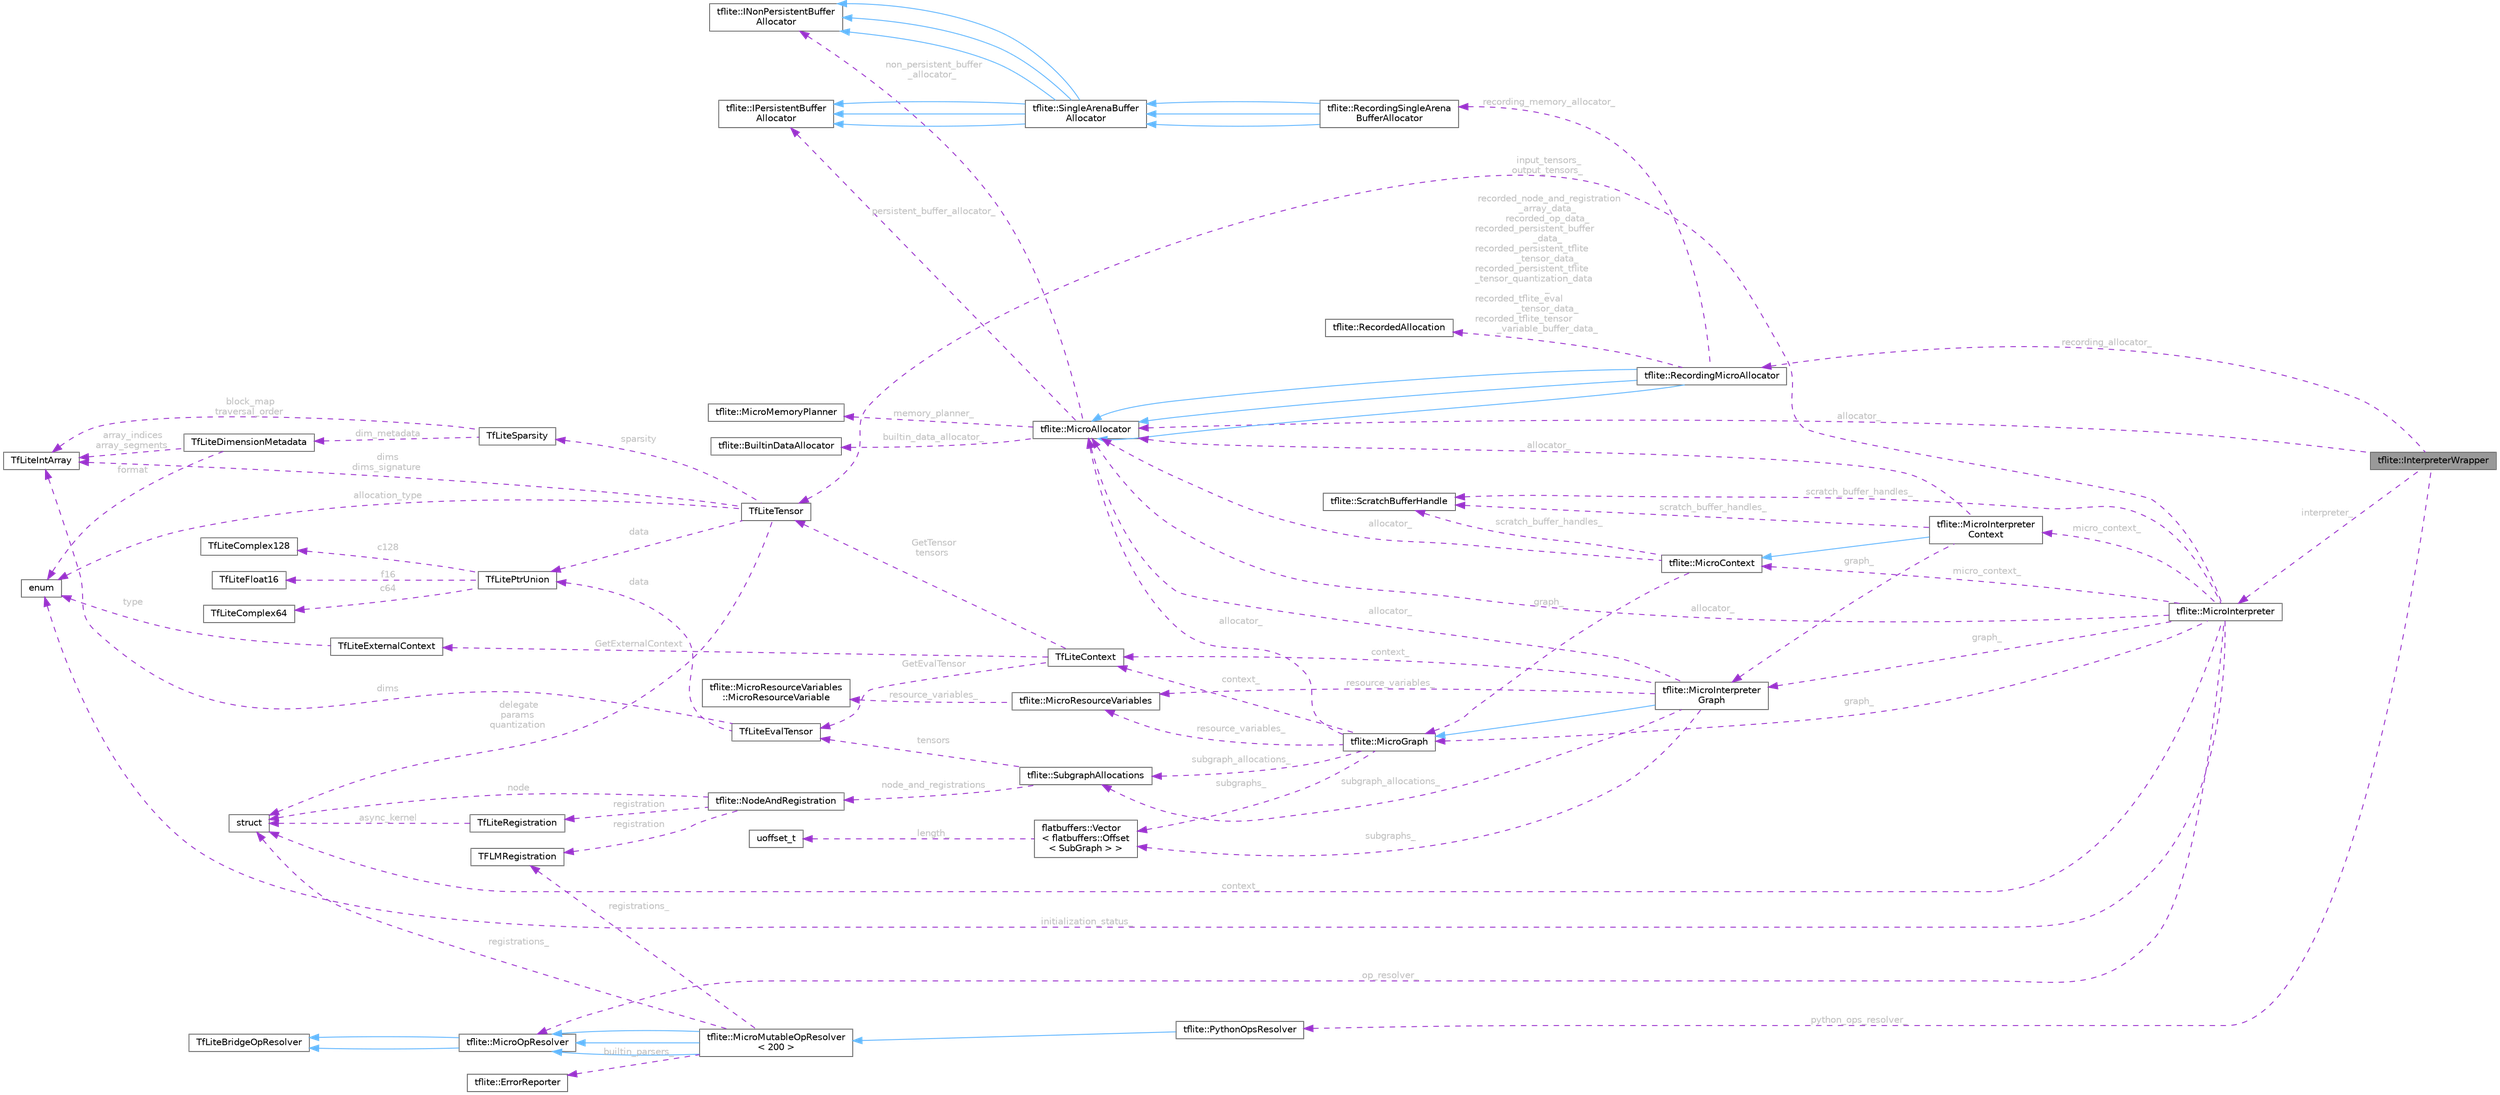 digraph "tflite::InterpreterWrapper"
{
 // LATEX_PDF_SIZE
  bgcolor="transparent";
  edge [fontname=Helvetica,fontsize=10,labelfontname=Helvetica,labelfontsize=10];
  node [fontname=Helvetica,fontsize=10,shape=box,height=0.2,width=0.4];
  rankdir="LR";
  Node1 [id="Node000001",label="tflite::InterpreterWrapper",height=0.2,width=0.4,color="gray40", fillcolor="grey60", style="filled", fontcolor="black",tooltip=" "];
  Node2 -> Node1 [id="edge86_Node000001_Node000002",dir="back",color="darkorchid3",style="dashed",tooltip=" ",label=" allocator_",fontcolor="grey" ];
  Node2 [id="Node000002",label="tflite::MicroAllocator",height=0.2,width=0.4,color="gray40", fillcolor="white", style="filled",URL="$classtflite_1_1_micro_allocator.html",tooltip=" "];
  Node3 -> Node2 [id="edge87_Node000002_Node000003",dir="back",color="darkorchid3",style="dashed",tooltip=" ",label=" non_persistent_buffer\l_allocator_",fontcolor="grey" ];
  Node3 [id="Node000003",label="tflite::INonPersistentBuffer\lAllocator",height=0.2,width=0.4,color="gray40", fillcolor="white", style="filled",URL="$classtflite_1_1_i_non_persistent_buffer_allocator.html",tooltip=" "];
  Node4 -> Node2 [id="edge88_Node000002_Node000004",dir="back",color="darkorchid3",style="dashed",tooltip=" ",label=" persistent_buffer_allocator_",fontcolor="grey" ];
  Node4 [id="Node000004",label="tflite::IPersistentBuffer\lAllocator",height=0.2,width=0.4,color="gray40", fillcolor="white", style="filled",URL="$classtflite_1_1_i_persistent_buffer_allocator.html",tooltip=" "];
  Node5 -> Node2 [id="edge89_Node000002_Node000005",dir="back",color="darkorchid3",style="dashed",tooltip=" ",label=" builtin_data_allocator_",fontcolor="grey" ];
  Node5 [id="Node000005",label="tflite::BuiltinDataAllocator",height=0.2,width=0.4,color="gray40", fillcolor="white", style="filled",URL="$classtflite_1_1_builtin_data_allocator.html",tooltip=" "];
  Node6 -> Node2 [id="edge90_Node000002_Node000006",dir="back",color="darkorchid3",style="dashed",tooltip=" ",label=" memory_planner_",fontcolor="grey" ];
  Node6 [id="Node000006",label="tflite::MicroMemoryPlanner",height=0.2,width=0.4,color="gray40", fillcolor="white", style="filled",URL="$classtflite_1_1_micro_memory_planner.html",tooltip=" "];
  Node7 -> Node1 [id="edge91_Node000001_Node000007",dir="back",color="darkorchid3",style="dashed",tooltip=" ",label=" recording_allocator_",fontcolor="grey" ];
  Node7 [id="Node000007",label="tflite::RecordingMicroAllocator",height=0.2,width=0.4,color="gray40", fillcolor="white", style="filled",URL="$classtflite_1_1_recording_micro_allocator.html",tooltip=" "];
  Node2 -> Node7 [id="edge92_Node000007_Node000002",dir="back",color="steelblue1",style="solid",tooltip=" "];
  Node2 -> Node7 [id="edge93_Node000007_Node000002",dir="back",color="steelblue1",style="solid",tooltip=" "];
  Node2 -> Node7 [id="edge94_Node000007_Node000002",dir="back",color="steelblue1",style="solid",tooltip=" "];
  Node8 -> Node7 [id="edge95_Node000007_Node000008",dir="back",color="darkorchid3",style="dashed",tooltip=" ",label=" recording_memory_allocator_",fontcolor="grey" ];
  Node8 [id="Node000008",label="tflite::RecordingSingleArena\lBufferAllocator",height=0.2,width=0.4,color="gray40", fillcolor="white", style="filled",URL="$classtflite_1_1_recording_single_arena_buffer_allocator.html",tooltip=" "];
  Node9 -> Node8 [id="edge96_Node000008_Node000009",dir="back",color="steelblue1",style="solid",tooltip=" "];
  Node9 [id="Node000009",label="tflite::SingleArenaBuffer\lAllocator",height=0.2,width=0.4,color="gray40", fillcolor="white", style="filled",URL="$classtflite_1_1_single_arena_buffer_allocator.html",tooltip=" "];
  Node3 -> Node9 [id="edge97_Node000009_Node000003",dir="back",color="steelblue1",style="solid",tooltip=" "];
  Node4 -> Node9 [id="edge98_Node000009_Node000004",dir="back",color="steelblue1",style="solid",tooltip=" "];
  Node3 -> Node9 [id="edge99_Node000009_Node000003",dir="back",color="steelblue1",style="solid",tooltip=" "];
  Node4 -> Node9 [id="edge100_Node000009_Node000004",dir="back",color="steelblue1",style="solid",tooltip=" "];
  Node3 -> Node9 [id="edge101_Node000009_Node000003",dir="back",color="steelblue1",style="solid",tooltip=" "];
  Node4 -> Node9 [id="edge102_Node000009_Node000004",dir="back",color="steelblue1",style="solid",tooltip=" "];
  Node9 -> Node8 [id="edge103_Node000008_Node000009",dir="back",color="steelblue1",style="solid",tooltip=" "];
  Node9 -> Node8 [id="edge104_Node000008_Node000009",dir="back",color="steelblue1",style="solid",tooltip=" "];
  Node10 -> Node7 [id="edge105_Node000007_Node000010",dir="back",color="darkorchid3",style="dashed",tooltip=" ",label=" recorded_node_and_registration\l_array_data_\nrecorded_op_data_\nrecorded_persistent_buffer\l_data_\nrecorded_persistent_tflite\l_tensor_data_\nrecorded_persistent_tflite\l_tensor_quantization_data\l_\nrecorded_tflite_eval\l_tensor_data_\nrecorded_tflite_tensor\l_variable_buffer_data_",fontcolor="grey" ];
  Node10 [id="Node000010",label="tflite::RecordedAllocation",height=0.2,width=0.4,color="gray40", fillcolor="white", style="filled",URL="$structtflite_1_1_recorded_allocation.html",tooltip=" "];
  Node11 -> Node1 [id="edge106_Node000001_Node000011",dir="back",color="darkorchid3",style="dashed",tooltip=" ",label=" python_ops_resolver_",fontcolor="grey" ];
  Node11 [id="Node000011",label="tflite::PythonOpsResolver",height=0.2,width=0.4,color="gray40", fillcolor="white", style="filled",URL="$classtflite_1_1_python_ops_resolver.html",tooltip=" "];
  Node12 -> Node11 [id="edge107_Node000011_Node000012",dir="back",color="steelblue1",style="solid",tooltip=" "];
  Node12 [id="Node000012",label="tflite::MicroMutableOpResolver\l\< 200 \>",height=0.2,width=0.4,color="gray40", fillcolor="white", style="filled",URL="$classtflite_1_1_micro_mutable_op_resolver.html",tooltip=" "];
  Node13 -> Node12 [id="edge108_Node000012_Node000013",dir="back",color="steelblue1",style="solid",tooltip=" "];
  Node13 [id="Node000013",label="tflite::MicroOpResolver",height=0.2,width=0.4,color="gray40", fillcolor="white", style="filled",URL="$classtflite_1_1_micro_op_resolver.html",tooltip=" "];
  Node14 -> Node13 [id="edge109_Node000013_Node000014",dir="back",color="steelblue1",style="solid",tooltip=" "];
  Node14 [id="Node000014",label="TfLiteBridgeOpResolver",height=0.2,width=0.4,color="gray40", fillcolor="white", style="filled",URL="$classtflite_1_1_op_resolver.html",tooltip=" "];
  Node14 -> Node13 [id="edge110_Node000013_Node000014",dir="back",color="steelblue1",style="solid",tooltip=" "];
  Node13 -> Node12 [id="edge111_Node000012_Node000013",dir="back",color="steelblue1",style="solid",tooltip=" "];
  Node13 -> Node12 [id="edge112_Node000012_Node000013",dir="back",color="steelblue1",style="solid",tooltip=" "];
  Node15 -> Node12 [id="edge113_Node000012_Node000015",dir="back",color="darkorchid3",style="dashed",tooltip=" ",label=" registrations_",fontcolor="grey" ];
  Node15 [id="Node000015",label="struct",height=0.2,width=0.4,color="gray40", fillcolor="white", style="filled",tooltip=" "];
  Node16 -> Node12 [id="edge114_Node000012_Node000016",dir="back",color="darkorchid3",style="dashed",tooltip=" ",label=" registrations_",fontcolor="grey" ];
  Node16 [id="Node000016",label="TFLMRegistration",height=0.2,width=0.4,color="gray40", fillcolor="white", style="filled",URL="$struct_t_f_l_m_registration.html",tooltip=" "];
  Node17 -> Node12 [id="edge115_Node000012_Node000017",dir="back",color="darkorchid3",style="dashed",tooltip=" ",label=" builtin_parsers_",fontcolor="grey" ];
  Node17 [id="Node000017",label="tflite::ErrorReporter",height=0.2,width=0.4,color="gray40", fillcolor="white", style="filled",URL="$classtflite_1_1_error_reporter.html",tooltip=" "];
  Node18 -> Node1 [id="edge116_Node000001_Node000018",dir="back",color="darkorchid3",style="dashed",tooltip=" ",label=" interpreter_",fontcolor="grey" ];
  Node18 [id="Node000018",label="tflite::MicroInterpreter",height=0.2,width=0.4,color="gray40", fillcolor="white", style="filled",URL="$classtflite_1_1_micro_interpreter.html",tooltip=" "];
  Node13 -> Node18 [id="edge117_Node000018_Node000013",dir="back",color="darkorchid3",style="dashed",tooltip=" ",label=" op_resolver_",fontcolor="grey" ];
  Node15 -> Node18 [id="edge118_Node000018_Node000015",dir="back",color="darkorchid3",style="dashed",tooltip=" ",label=" context_",fontcolor="grey" ];
  Node2 -> Node18 [id="edge119_Node000018_Node000002",dir="back",color="darkorchid3",style="dashed",tooltip=" ",label=" allocator_",fontcolor="grey" ];
  Node19 -> Node18 [id="edge120_Node000018_Node000019",dir="back",color="darkorchid3",style="dashed",tooltip=" ",label=" graph_",fontcolor="grey" ];
  Node19 [id="Node000019",label="tflite::MicroGraph",height=0.2,width=0.4,color="gray40", fillcolor="white", style="filled",URL="$classtflite_1_1_micro_graph.html",tooltip=" "];
  Node20 -> Node19 [id="edge121_Node000019_Node000020",dir="back",color="darkorchid3",style="dashed",tooltip=" ",label=" context_",fontcolor="grey" ];
  Node20 [id="Node000020",label="TfLiteContext",height=0.2,width=0.4,color="gray40", fillcolor="white", style="filled",URL="$struct_tf_lite_context.html",tooltip=" "];
  Node21 -> Node20 [id="edge122_Node000020_Node000021",dir="back",color="darkorchid3",style="dashed",tooltip=" ",label=" GetTensor\ntensors",fontcolor="grey" ];
  Node21 [id="Node000021",label="TfLiteTensor",height=0.2,width=0.4,color="gray40", fillcolor="white", style="filled",URL="$struct_tf_lite_tensor.html",tooltip=" "];
  Node22 -> Node21 [id="edge123_Node000021_Node000022",dir="back",color="darkorchid3",style="dashed",tooltip=" ",label=" data",fontcolor="grey" ];
  Node22 [id="Node000022",label="TfLitePtrUnion",height=0.2,width=0.4,color="gray40", fillcolor="white", style="filled",URL="$union_tf_lite_ptr_union.html",tooltip=" "];
  Node23 -> Node22 [id="edge124_Node000022_Node000023",dir="back",color="darkorchid3",style="dashed",tooltip=" ",label=" f16",fontcolor="grey" ];
  Node23 [id="Node000023",label="TfLiteFloat16",height=0.2,width=0.4,color="gray40", fillcolor="white", style="filled",URL="$struct_tf_lite_float16.html",tooltip="Half precision data type compatible with the C99 definition."];
  Node24 -> Node22 [id="edge125_Node000022_Node000024",dir="back",color="darkorchid3",style="dashed",tooltip=" ",label=" c64",fontcolor="grey" ];
  Node24 [id="Node000024",label="TfLiteComplex64",height=0.2,width=0.4,color="gray40", fillcolor="white", style="filled",URL="$struct_tf_lite_complex64.html",tooltip="Single-precision complex data type compatible with the C99 definition."];
  Node25 -> Node22 [id="edge126_Node000022_Node000025",dir="back",color="darkorchid3",style="dashed",tooltip=" ",label=" c128",fontcolor="grey" ];
  Node25 [id="Node000025",label="TfLiteComplex128",height=0.2,width=0.4,color="gray40", fillcolor="white", style="filled",URL="$struct_tf_lite_complex128.html",tooltip="Double-precision complex data type compatible with the C99 definition."];
  Node26 -> Node21 [id="edge127_Node000021_Node000026",dir="back",color="darkorchid3",style="dashed",tooltip=" ",label=" dims\ndims_signature",fontcolor="grey" ];
  Node26 [id="Node000026",label="TfLiteIntArray",height=0.2,width=0.4,color="gray40", fillcolor="white", style="filled",URL="$struct_tf_lite_int_array.html",tooltip=" "];
  Node15 -> Node21 [id="edge128_Node000021_Node000015",dir="back",color="darkorchid3",style="dashed",tooltip=" ",label=" delegate\nparams\nquantization",fontcolor="grey" ];
  Node27 -> Node21 [id="edge129_Node000021_Node000027",dir="back",color="darkorchid3",style="dashed",tooltip=" ",label=" allocation_type",fontcolor="grey" ];
  Node27 [id="Node000027",label="enum",height=0.2,width=0.4,color="gray40", fillcolor="white", style="filled",tooltip=" "];
  Node28 -> Node21 [id="edge130_Node000021_Node000028",dir="back",color="darkorchid3",style="dashed",tooltip=" ",label=" sparsity",fontcolor="grey" ];
  Node28 [id="Node000028",label="TfLiteSparsity",height=0.2,width=0.4,color="gray40", fillcolor="white", style="filled",URL="$struct_tf_lite_sparsity.html",tooltip=" "];
  Node26 -> Node28 [id="edge131_Node000028_Node000026",dir="back",color="darkorchid3",style="dashed",tooltip=" ",label=" block_map\ntraversal_order",fontcolor="grey" ];
  Node29 -> Node28 [id="edge132_Node000028_Node000029",dir="back",color="darkorchid3",style="dashed",tooltip=" ",label=" dim_metadata",fontcolor="grey" ];
  Node29 [id="Node000029",label="TfLiteDimensionMetadata",height=0.2,width=0.4,color="gray40", fillcolor="white", style="filled",URL="$struct_tf_lite_dimension_metadata.html",tooltip="Metadata to encode each dimension in a sparse tensor."];
  Node27 -> Node29 [id="edge133_Node000029_Node000027",dir="back",color="darkorchid3",style="dashed",tooltip=" ",label=" format",fontcolor="grey" ];
  Node26 -> Node29 [id="edge134_Node000029_Node000026",dir="back",color="darkorchid3",style="dashed",tooltip=" ",label=" array_indices\narray_segments",fontcolor="grey" ];
  Node30 -> Node20 [id="edge135_Node000020_Node000030",dir="back",color="darkorchid3",style="dashed",tooltip=" ",label=" GetExternalContext",fontcolor="grey" ];
  Node30 [id="Node000030",label="TfLiteExternalContext",height=0.2,width=0.4,color="gray40", fillcolor="white", style="filled",URL="$struct_tf_lite_external_context.html",tooltip=" "];
  Node27 -> Node30 [id="edge136_Node000030_Node000027",dir="back",color="darkorchid3",style="dashed",tooltip=" ",label=" type",fontcolor="grey" ];
  Node31 -> Node20 [id="edge137_Node000020_Node000031",dir="back",color="darkorchid3",style="dashed",tooltip=" ",label=" GetEvalTensor",fontcolor="grey" ];
  Node31 [id="Node000031",label="TfLiteEvalTensor",height=0.2,width=0.4,color="gray40", fillcolor="white", style="filled",URL="$struct_tf_lite_eval_tensor.html",tooltip=" "];
  Node22 -> Node31 [id="edge138_Node000031_Node000022",dir="back",color="darkorchid3",style="dashed",tooltip=" ",label=" data",fontcolor="grey" ];
  Node26 -> Node31 [id="edge139_Node000031_Node000026",dir="back",color="darkorchid3",style="dashed",tooltip=" ",label=" dims",fontcolor="grey" ];
  Node2 -> Node19 [id="edge140_Node000019_Node000002",dir="back",color="darkorchid3",style="dashed",tooltip=" ",label=" allocator_",fontcolor="grey" ];
  Node32 -> Node19 [id="edge141_Node000019_Node000032",dir="back",color="darkorchid3",style="dashed",tooltip=" ",label=" subgraph_allocations_",fontcolor="grey" ];
  Node32 [id="Node000032",label="tflite::SubgraphAllocations",height=0.2,width=0.4,color="gray40", fillcolor="white", style="filled",URL="$structtflite_1_1_subgraph_allocations.html",tooltip=" "];
  Node33 -> Node32 [id="edge142_Node000032_Node000033",dir="back",color="darkorchid3",style="dashed",tooltip=" ",label=" node_and_registrations",fontcolor="grey" ];
  Node33 [id="Node000033",label="tflite::NodeAndRegistration",height=0.2,width=0.4,color="gray40", fillcolor="white", style="filled",URL="$structtflite_1_1_node_and_registration.html",tooltip=" "];
  Node15 -> Node33 [id="edge143_Node000033_Node000015",dir="back",color="darkorchid3",style="dashed",tooltip=" ",label=" node",fontcolor="grey" ];
  Node34 -> Node33 [id="edge144_Node000033_Node000034",dir="back",color="darkorchid3",style="dashed",tooltip=" ",label=" registration",fontcolor="grey" ];
  Node34 [id="Node000034",label="TfLiteRegistration",height=0.2,width=0.4,color="gray40", fillcolor="white", style="filled",URL="$struct_tf_lite_registration.html",tooltip=" "];
  Node15 -> Node34 [id="edge145_Node000034_Node000015",dir="back",color="darkorchid3",style="dashed",tooltip=" ",label=" async_kernel",fontcolor="grey" ];
  Node16 -> Node33 [id="edge146_Node000033_Node000016",dir="back",color="darkorchid3",style="dashed",tooltip=" ",label=" registration",fontcolor="grey" ];
  Node31 -> Node32 [id="edge147_Node000032_Node000031",dir="back",color="darkorchid3",style="dashed",tooltip=" ",label=" tensors",fontcolor="grey" ];
  Node35 -> Node19 [id="edge148_Node000019_Node000035",dir="back",color="darkorchid3",style="dashed",tooltip=" ",label=" resource_variables_",fontcolor="grey" ];
  Node35 [id="Node000035",label="tflite::MicroResourceVariables",height=0.2,width=0.4,color="gray40", fillcolor="white", style="filled",URL="$classtflite_1_1_micro_resource_variables.html",tooltip=" "];
  Node36 -> Node35 [id="edge149_Node000035_Node000036",dir="back",color="darkorchid3",style="dashed",tooltip=" ",label=" resource_variables_",fontcolor="grey" ];
  Node36 [id="Node000036",label="tflite::MicroResourceVariables\l::MicroResourceVariable",height=0.2,width=0.4,color="gray40", fillcolor="white", style="filled",URL="$structtflite_1_1_micro_resource_variables_1_1_micro_resource_variable.html",tooltip=" "];
  Node37 -> Node19 [id="edge150_Node000019_Node000037",dir="back",color="darkorchid3",style="dashed",tooltip=" ",label=" subgraphs_",fontcolor="grey" ];
  Node37 [id="Node000037",label="flatbuffers::Vector\l\< flatbuffers::Offset\l\< SubGraph \> \>",height=0.2,width=0.4,color="gray40", fillcolor="white", style="filled",URL="$classflatbuffers_1_1_vector.html",tooltip=" "];
  Node38 -> Node37 [id="edge151_Node000037_Node000038",dir="back",color="darkorchid3",style="dashed",tooltip=" ",label=" length_",fontcolor="grey" ];
  Node38 [id="Node000038",label="uoffset_t",height=0.2,width=0.4,color="gray40", fillcolor="white", style="filled",tooltip=" "];
  Node39 -> Node18 [id="edge152_Node000018_Node000039",dir="back",color="darkorchid3",style="dashed",tooltip=" ",label=" graph_",fontcolor="grey" ];
  Node39 [id="Node000039",label="tflite::MicroInterpreter\lGraph",height=0.2,width=0.4,color="gray40", fillcolor="white", style="filled",URL="$classtflite_1_1_micro_interpreter_graph.html",tooltip=" "];
  Node19 -> Node39 [id="edge153_Node000039_Node000019",dir="back",color="steelblue1",style="solid",tooltip=" "];
  Node20 -> Node39 [id="edge154_Node000039_Node000020",dir="back",color="darkorchid3",style="dashed",tooltip=" ",label=" context_",fontcolor="grey" ];
  Node2 -> Node39 [id="edge155_Node000039_Node000002",dir="back",color="darkorchid3",style="dashed",tooltip=" ",label=" allocator_",fontcolor="grey" ];
  Node32 -> Node39 [id="edge156_Node000039_Node000032",dir="back",color="darkorchid3",style="dashed",tooltip=" ",label=" subgraph_allocations_",fontcolor="grey" ];
  Node35 -> Node39 [id="edge157_Node000039_Node000035",dir="back",color="darkorchid3",style="dashed",tooltip=" ",label=" resource_variables_",fontcolor="grey" ];
  Node37 -> Node39 [id="edge158_Node000039_Node000037",dir="back",color="darkorchid3",style="dashed",tooltip=" ",label=" subgraphs_",fontcolor="grey" ];
  Node27 -> Node18 [id="edge159_Node000018_Node000027",dir="back",color="darkorchid3",style="dashed",tooltip=" ",label=" initialization_status_",fontcolor="grey" ];
  Node40 -> Node18 [id="edge160_Node000018_Node000040",dir="back",color="darkorchid3",style="dashed",tooltip=" ",label=" scratch_buffer_handles_",fontcolor="grey" ];
  Node40 [id="Node000040",label="tflite::ScratchBufferHandle",height=0.2,width=0.4,color="gray40", fillcolor="white", style="filled",URL="$structtflite_1_1_scratch_buffer_handle.html",tooltip=" "];
  Node21 -> Node18 [id="edge161_Node000018_Node000021",dir="back",color="darkorchid3",style="dashed",tooltip=" ",label=" input_tensors_\noutput_tensors_",fontcolor="grey" ];
  Node41 -> Node18 [id="edge162_Node000018_Node000041",dir="back",color="darkorchid3",style="dashed",tooltip=" ",label=" micro_context_",fontcolor="grey" ];
  Node41 [id="Node000041",label="tflite::MicroContext",height=0.2,width=0.4,color="gray40", fillcolor="white", style="filled",URL="$classtflite_1_1_micro_context.html",tooltip=" "];
  Node2 -> Node41 [id="edge163_Node000041_Node000002",dir="back",color="darkorchid3",style="dashed",tooltip=" ",label=" allocator_",fontcolor="grey" ];
  Node19 -> Node41 [id="edge164_Node000041_Node000019",dir="back",color="darkorchid3",style="dashed",tooltip=" ",label=" graph_",fontcolor="grey" ];
  Node40 -> Node41 [id="edge165_Node000041_Node000040",dir="back",color="darkorchid3",style="dashed",tooltip=" ",label=" scratch_buffer_handles_",fontcolor="grey" ];
  Node42 -> Node18 [id="edge166_Node000018_Node000042",dir="back",color="darkorchid3",style="dashed",tooltip=" ",label=" micro_context_",fontcolor="grey" ];
  Node42 [id="Node000042",label="tflite::MicroInterpreter\lContext",height=0.2,width=0.4,color="gray40", fillcolor="white", style="filled",URL="$classtflite_1_1_micro_interpreter_context.html",tooltip=" "];
  Node41 -> Node42 [id="edge167_Node000042_Node000041",dir="back",color="steelblue1",style="solid",tooltip=" "];
  Node2 -> Node42 [id="edge168_Node000042_Node000002",dir="back",color="darkorchid3",style="dashed",tooltip=" ",label=" allocator_",fontcolor="grey" ];
  Node39 -> Node42 [id="edge169_Node000042_Node000039",dir="back",color="darkorchid3",style="dashed",tooltip=" ",label=" graph_",fontcolor="grey" ];
  Node40 -> Node42 [id="edge170_Node000042_Node000040",dir="back",color="darkorchid3",style="dashed",tooltip=" ",label=" scratch_buffer_handles_",fontcolor="grey" ];
}
